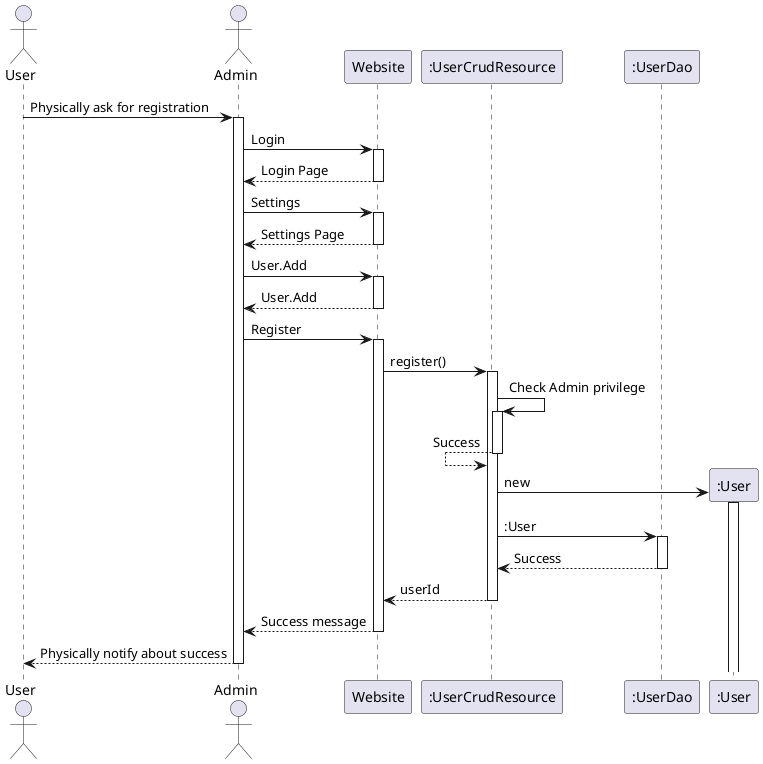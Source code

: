 @startuml
autoactivate on

actor User
actor Admin
participant Website
participant ":UserCrudResource"
participant ":UserDao"

User -> Admin :Physically ask for registration
Admin -> Website :Login
Admin <-- Website :Login Page
Admin -> Website :Settings
Admin <-- Website :Settings Page
Admin -> Website :User.Add
Admin <-- Website :User.Add
Admin -> Website :Register
Website -> ":UserCrudResource" :register()

":UserCrudResource" -> ":UserCrudResource" : Check Admin privilege
":UserCrudResource" <-- ":UserCrudResource" : Success

create ":User"
":UserCrudResource" -> ":User" :new

":UserCrudResource" -> ":UserDao" : :User
":UserCrudResource" <-- ":UserDao" : Success

Website <-- ":UserCrudResource" :userId
Admin <-- Website :Success message
User <-- Admin :Physically notify about success

@enduml